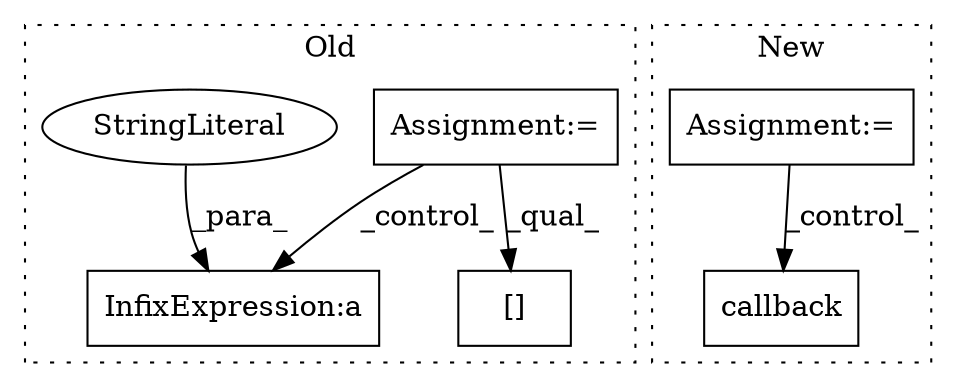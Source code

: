 digraph G {
subgraph cluster0 {
1 [label="[]" a="2" s="6674,6685" l="5,1" shape="box"];
4 [label="Assignment:=" a="7" s="6389,6469" l="53,2" shape="box"];
5 [label="InfixExpression:a" a="27" s="6664" l="3" shape="box"];
6 [label="StringLiteral" a="45" s="6667" l="3" shape="ellipse"];
label = "Old";
style="dotted";
}
subgraph cluster1 {
2 [label="callback" a="32" s="20927,20945" l="9,1" shape="box"];
3 [label="Assignment:=" a="7" s="20797,20891" l="66,2" shape="box"];
label = "New";
style="dotted";
}
3 -> 2 [label="_control_"];
4 -> 1 [label="_qual_"];
4 -> 5 [label="_control_"];
6 -> 5 [label="_para_"];
}